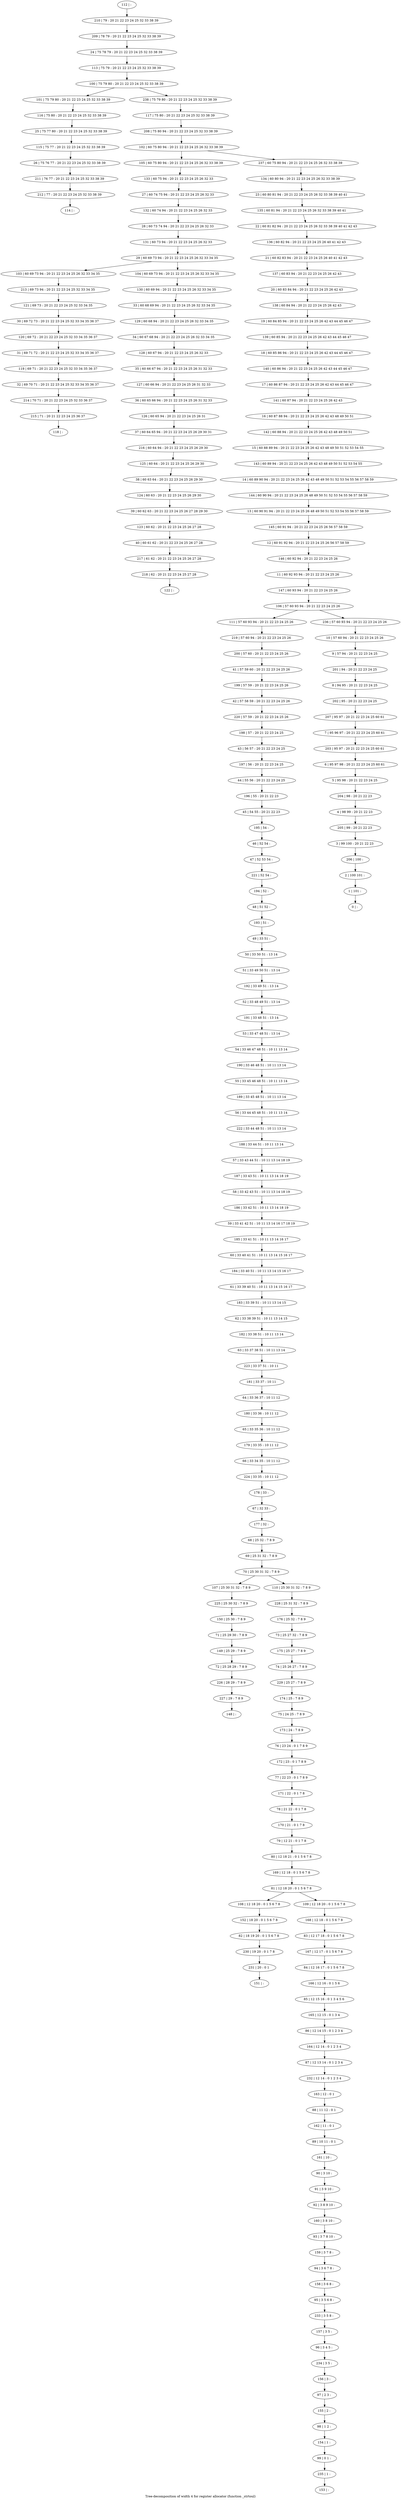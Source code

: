 digraph G {
graph [label="Tree-decomposition of width 4 for register allocator (function _strtoul)"]
0[label="0 | : "];
1[label="1 | 101 : "];
2[label="2 | 100 101 : "];
3[label="3 | 99 100 : 20 21 22 23 "];
4[label="4 | 98 99 : 20 21 22 23 "];
5[label="5 | 95 98 : 20 21 22 23 24 25 "];
6[label="6 | 95 97 98 : 20 21 22 23 24 25 60 61 "];
7[label="7 | 95 96 97 : 20 21 22 23 24 25 60 61 "];
8[label="8 | 94 95 : 20 21 22 23 24 25 "];
9[label="9 | 57 94 : 20 21 22 23 24 25 "];
10[label="10 | 57 60 94 : 20 21 22 23 24 25 26 "];
11[label="11 | 60 92 93 94 : 20 21 22 23 24 25 26 "];
12[label="12 | 60 91 92 94 : 20 21 22 23 24 25 26 56 57 58 59 "];
13[label="13 | 60 90 91 94 : 20 21 22 23 24 25 26 48 49 50 51 52 53 54 55 56 57 58 59 "];
14[label="14 | 60 89 90 94 : 20 21 22 23 24 25 26 42 43 48 49 50 51 52 53 54 55 56 57 58 59 "];
15[label="15 | 60 88 89 94 : 20 21 22 23 24 25 26 42 43 48 49 50 51 52 53 54 55 "];
16[label="16 | 60 87 88 94 : 20 21 22 23 24 25 26 42 43 48 49 50 51 "];
17[label="17 | 60 86 87 94 : 20 21 22 23 24 25 26 42 43 44 45 46 47 "];
18[label="18 | 60 85 86 94 : 20 21 22 23 24 25 26 42 43 44 45 46 47 "];
19[label="19 | 60 84 85 94 : 20 21 22 23 24 25 26 42 43 44 45 46 47 "];
20[label="20 | 60 83 84 94 : 20 21 22 23 24 25 26 42 43 "];
21[label="21 | 60 82 83 94 : 20 21 22 23 24 25 26 40 41 42 43 "];
22[label="22 | 60 81 82 94 : 20 21 22 23 24 25 26 32 33 38 39 40 41 42 43 "];
23[label="23 | 60 80 81 94 : 20 21 22 23 24 25 26 32 33 38 39 40 41 "];
24[label="24 | 75 78 79 : 20 21 22 23 24 25 32 33 38 39 "];
25[label="25 | 75 77 80 : 20 21 22 23 24 25 32 33 38 39 "];
26[label="26 | 75 76 77 : 20 21 22 23 24 25 32 33 38 39 "];
27[label="27 | 60 74 75 94 : 20 21 22 23 24 25 26 32 33 "];
28[label="28 | 60 73 74 94 : 20 21 22 23 24 25 26 32 33 "];
29[label="29 | 60 69 73 94 : 20 21 22 23 24 25 26 32 33 34 35 "];
30[label="30 | 69 72 73 : 20 21 22 23 24 25 32 33 34 35 36 37 "];
31[label="31 | 69 71 72 : 20 21 22 23 24 25 32 33 34 35 36 37 "];
32[label="32 | 69 70 71 : 20 21 22 23 24 25 32 33 34 35 36 37 "];
33[label="33 | 60 68 69 94 : 20 21 22 23 24 25 26 32 33 34 35 "];
34[label="34 | 60 67 68 94 : 20 21 22 23 24 25 26 32 33 34 35 "];
35[label="35 | 60 66 67 94 : 20 21 22 23 24 25 26 31 32 33 "];
36[label="36 | 60 65 66 94 : 20 21 22 23 24 25 26 31 32 33 "];
37[label="37 | 60 64 65 94 : 20 21 22 23 24 25 26 29 30 31 "];
38[label="38 | 60 63 64 : 20 21 22 23 24 25 26 29 30 "];
39[label="39 | 60 62 63 : 20 21 22 23 24 25 26 27 28 29 30 "];
40[label="40 | 60 61 62 : 20 21 22 23 24 25 26 27 28 "];
41[label="41 | 57 59 60 : 20 21 22 23 24 25 26 "];
42[label="42 | 57 58 59 : 20 21 22 23 24 25 26 "];
43[label="43 | 56 57 : 20 21 22 23 24 25 "];
44[label="44 | 55 56 : 20 21 22 23 24 25 "];
45[label="45 | 54 55 : 20 21 22 23 "];
46[label="46 | 52 54 : "];
47[label="47 | 52 53 54 : "];
48[label="48 | 51 52 : "];
49[label="49 | 33 51 : "];
50[label="50 | 33 50 51 : 13 14 "];
51[label="51 | 33 49 50 51 : 13 14 "];
52[label="52 | 33 48 49 51 : 13 14 "];
53[label="53 | 33 47 48 51 : 13 14 "];
54[label="54 | 33 46 47 48 51 : 10 11 13 14 "];
55[label="55 | 33 45 46 48 51 : 10 11 13 14 "];
56[label="56 | 33 44 45 48 51 : 10 11 13 14 "];
57[label="57 | 33 43 44 51 : 10 11 13 14 18 19 "];
58[label="58 | 33 42 43 51 : 10 11 13 14 18 19 "];
59[label="59 | 33 41 42 51 : 10 11 13 14 16 17 18 19 "];
60[label="60 | 33 40 41 51 : 10 11 13 14 15 16 17 "];
61[label="61 | 33 39 40 51 : 10 11 13 14 15 16 17 "];
62[label="62 | 33 38 39 51 : 10 11 13 14 15 "];
63[label="63 | 33 37 38 51 : 10 11 13 14 "];
64[label="64 | 33 36 37 : 10 11 12 "];
65[label="65 | 33 35 36 : 10 11 12 "];
66[label="66 | 33 34 35 : 10 11 12 "];
67[label="67 | 32 33 : "];
68[label="68 | 25 32 : 7 8 9 "];
69[label="69 | 25 31 32 : 7 8 9 "];
70[label="70 | 25 30 31 32 : 7 8 9 "];
71[label="71 | 25 29 30 : 7 8 9 "];
72[label="72 | 25 28 29 : 7 8 9 "];
73[label="73 | 25 27 32 : 7 8 9 "];
74[label="74 | 25 26 27 : 7 8 9 "];
75[label="75 | 24 25 : 7 8 9 "];
76[label="76 | 23 24 : 0 1 7 8 9 "];
77[label="77 | 22 23 : 0 1 7 8 9 "];
78[label="78 | 21 22 : 0 1 7 8 "];
79[label="79 | 12 21 : 0 1 7 8 "];
80[label="80 | 12 18 21 : 0 1 5 6 7 8 "];
81[label="81 | 12 18 20 : 0 1 5 6 7 8 "];
82[label="82 | 18 19 20 : 0 1 5 6 7 8 "];
83[label="83 | 12 17 18 : 0 1 5 6 7 8 "];
84[label="84 | 12 16 17 : 0 1 5 6 7 8 "];
85[label="85 | 12 15 16 : 0 1 3 4 5 6 "];
86[label="86 | 12 14 15 : 0 1 2 3 4 "];
87[label="87 | 12 13 14 : 0 1 2 3 4 "];
88[label="88 | 11 12 : 0 1 "];
89[label="89 | 10 11 : 0 1 "];
90[label="90 | 3 10 : "];
91[label="91 | 3 9 10 : "];
92[label="92 | 3 8 9 10 : "];
93[label="93 | 3 7 8 10 : "];
94[label="94 | 3 6 7 8 : "];
95[label="95 | 3 5 6 8 : "];
96[label="96 | 3 4 5 : "];
97[label="97 | 2 3 : "];
98[label="98 | 1 2 : "];
99[label="99 | 0 1 : "];
100[label="100 | 75 79 80 : 20 21 22 23 24 25 32 33 38 39 "];
101[label="101 | 75 79 80 : 20 21 22 23 24 25 32 33 38 39 "];
102[label="102 | 60 75 80 94 : 20 21 22 23 24 25 26 32 33 38 39 "];
103[label="103 | 60 69 73 94 : 20 21 22 23 24 25 26 32 33 34 35 "];
104[label="104 | 60 69 73 94 : 20 21 22 23 24 25 26 32 33 34 35 "];
105[label="105 | 60 75 80 94 : 20 21 22 23 24 25 26 32 33 38 39 "];
106[label="106 | 57 60 93 94 : 20 21 22 23 24 25 26 "];
107[label="107 | 25 30 31 32 : 7 8 9 "];
108[label="108 | 12 18 20 : 0 1 5 6 7 8 "];
109[label="109 | 12 18 20 : 0 1 5 6 7 8 "];
110[label="110 | 25 30 31 32 : 7 8 9 "];
111[label="111 | 57 60 93 94 : 20 21 22 23 24 25 26 "];
112[label="112 | : "];
113[label="113 | 75 79 : 20 21 22 23 24 25 32 33 38 39 "];
114[label="114 | : "];
115[label="115 | 75 77 : 20 21 22 23 24 25 32 33 38 39 "];
116[label="116 | 75 80 : 20 21 22 23 24 25 32 33 38 39 "];
117[label="117 | 75 80 : 20 21 22 23 24 25 32 33 38 39 "];
118[label="118 | : "];
119[label="119 | 69 71 : 20 21 22 23 24 25 32 33 34 35 36 37 "];
120[label="120 | 69 72 : 20 21 22 23 24 25 32 33 34 35 36 37 "];
121[label="121 | 69 73 : 20 21 22 23 24 25 32 33 34 35 "];
122[label="122 | : "];
123[label="123 | 60 62 : 20 21 22 23 24 25 26 27 28 "];
124[label="124 | 60 63 : 20 21 22 23 24 25 26 29 30 "];
125[label="125 | 60 64 : 20 21 22 23 24 25 26 29 30 "];
126[label="126 | 60 65 94 : 20 21 22 23 24 25 26 31 "];
127[label="127 | 60 66 94 : 20 21 22 23 24 25 26 31 32 33 "];
128[label="128 | 60 67 94 : 20 21 22 23 24 25 26 32 33 "];
129[label="129 | 60 68 94 : 20 21 22 23 24 25 26 32 33 34 35 "];
130[label="130 | 60 69 94 : 20 21 22 23 24 25 26 32 33 34 35 "];
131[label="131 | 60 73 94 : 20 21 22 23 24 25 26 32 33 "];
132[label="132 | 60 74 94 : 20 21 22 23 24 25 26 32 33 "];
133[label="133 | 60 75 94 : 20 21 22 23 24 25 26 32 33 "];
134[label="134 | 60 80 94 : 20 21 22 23 24 25 26 32 33 38 39 "];
135[label="135 | 60 81 94 : 20 21 22 23 24 25 26 32 33 38 39 40 41 "];
136[label="136 | 60 82 94 : 20 21 22 23 24 25 26 40 41 42 43 "];
137[label="137 | 60 83 94 : 20 21 22 23 24 25 26 42 43 "];
138[label="138 | 60 84 94 : 20 21 22 23 24 25 26 42 43 "];
139[label="139 | 60 85 94 : 20 21 22 23 24 25 26 42 43 44 45 46 47 "];
140[label="140 | 60 86 94 : 20 21 22 23 24 25 26 42 43 44 45 46 47 "];
141[label="141 | 60 87 94 : 20 21 22 23 24 25 26 42 43 "];
142[label="142 | 60 88 94 : 20 21 22 23 24 25 26 42 43 48 49 50 51 "];
143[label="143 | 60 89 94 : 20 21 22 23 24 25 26 42 43 48 49 50 51 52 53 54 55 "];
144[label="144 | 60 90 94 : 20 21 22 23 24 25 26 48 49 50 51 52 53 54 55 56 57 58 59 "];
145[label="145 | 60 91 94 : 20 21 22 23 24 25 26 56 57 58 59 "];
146[label="146 | 60 92 94 : 20 21 22 23 24 25 26 "];
147[label="147 | 60 93 94 : 20 21 22 23 24 25 26 "];
148[label="148 | : "];
149[label="149 | 25 29 : 7 8 9 "];
150[label="150 | 25 30 : 7 8 9 "];
151[label="151 | : "];
152[label="152 | 18 20 : 0 1 5 6 7 8 "];
153[label="153 | : "];
154[label="154 | 1 : "];
155[label="155 | 2 : "];
156[label="156 | 3 : "];
157[label="157 | 3 5 : "];
158[label="158 | 3 6 8 : "];
159[label="159 | 3 7 8 : "];
160[label="160 | 3 8 10 : "];
161[label="161 | 10 : "];
162[label="162 | 11 : 0 1 "];
163[label="163 | 12 : 0 1 "];
164[label="164 | 12 14 : 0 1 2 3 4 "];
165[label="165 | 12 15 : 0 1 3 4 "];
166[label="166 | 12 16 : 0 1 5 6 "];
167[label="167 | 12 17 : 0 1 5 6 7 8 "];
168[label="168 | 12 18 : 0 1 5 6 7 8 "];
169[label="169 | 12 18 : 0 1 5 6 7 8 "];
170[label="170 | 21 : 0 1 7 8 "];
171[label="171 | 22 : 0 1 7 8 "];
172[label="172 | 23 : 0 1 7 8 9 "];
173[label="173 | 24 : 7 8 9 "];
174[label="174 | 25 : 7 8 9 "];
175[label="175 | 25 27 : 7 8 9 "];
176[label="176 | 25 32 : 7 8 9 "];
177[label="177 | 32 : "];
178[label="178 | 33 : "];
179[label="179 | 33 35 : 10 11 12 "];
180[label="180 | 33 36 : 10 11 12 "];
181[label="181 | 33 37 : 10 11 "];
182[label="182 | 33 38 51 : 10 11 13 14 "];
183[label="183 | 33 39 51 : 10 11 13 14 15 "];
184[label="184 | 33 40 51 : 10 11 13 14 15 16 17 "];
185[label="185 | 33 41 51 : 10 11 13 14 16 17 "];
186[label="186 | 33 42 51 : 10 11 13 14 18 19 "];
187[label="187 | 33 43 51 : 10 11 13 14 18 19 "];
188[label="188 | 33 44 51 : 10 11 13 14 "];
189[label="189 | 33 45 48 51 : 10 11 13 14 "];
190[label="190 | 33 46 48 51 : 10 11 13 14 "];
191[label="191 | 33 48 51 : 13 14 "];
192[label="192 | 33 49 51 : 13 14 "];
193[label="193 | 51 : "];
194[label="194 | 52 : "];
195[label="195 | 54 : "];
196[label="196 | 55 : 20 21 22 23 "];
197[label="197 | 56 : 20 21 22 23 24 25 "];
198[label="198 | 57 : 20 21 22 23 24 25 "];
199[label="199 | 57 59 : 20 21 22 23 24 25 26 "];
200[label="200 | 57 60 : 20 21 22 23 24 25 26 "];
201[label="201 | 94 : 20 21 22 23 24 25 "];
202[label="202 | 95 : 20 21 22 23 24 25 "];
203[label="203 | 95 97 : 20 21 22 23 24 25 60 61 "];
204[label="204 | 98 : 20 21 22 23 "];
205[label="205 | 99 : 20 21 22 23 "];
206[label="206 | 100 : "];
207[label="207 | 95 97 : 20 21 22 23 24 25 60 61 "];
208[label="208 | 75 80 94 : 20 21 22 23 24 25 32 33 38 39 "];
209[label="209 | 78 79 : 20 21 22 23 24 25 32 33 38 39 "];
210[label="210 | 79 : 20 21 22 23 24 25 32 33 38 39 "];
211[label="211 | 76 77 : 20 21 22 23 24 25 32 33 38 39 "];
212[label="212 | 77 : 20 21 22 23 24 25 32 33 38 39 "];
213[label="213 | 69 73 94 : 20 21 22 23 24 25 32 33 34 35 "];
214[label="214 | 70 71 : 20 21 22 23 24 25 32 33 36 37 "];
215[label="215 | 71 : 20 21 22 23 24 25 36 37 "];
216[label="216 | 60 64 94 : 20 21 22 23 24 25 26 29 30 "];
217[label="217 | 61 62 : 20 21 22 23 24 25 26 27 28 "];
218[label="218 | 62 : 20 21 22 23 24 25 27 28 "];
219[label="219 | 57 60 94 : 20 21 22 23 24 25 26 "];
220[label="220 | 57 59 : 20 21 22 23 24 25 26 "];
221[label="221 | 52 54 : "];
222[label="222 | 33 44 48 51 : 10 11 13 14 "];
223[label="223 | 33 37 51 : 10 11 "];
224[label="224 | 33 35 : 10 11 12 "];
225[label="225 | 25 30 32 : 7 8 9 "];
226[label="226 | 28 29 : 7 8 9 "];
227[label="227 | 29 : 7 8 9 "];
228[label="228 | 25 31 32 : 7 8 9 "];
229[label="229 | 25 27 : 7 8 9 "];
230[label="230 | 19 20 : 0 1 7 8 "];
231[label="231 | 20 : 0 1 "];
232[label="232 | 12 14 : 0 1 2 3 4 "];
233[label="233 | 3 5 8 : "];
234[label="234 | 3 5 : "];
235[label="235 | 1 : "];
236[label="236 | 57 60 93 94 : 20 21 22 23 24 25 26 "];
237[label="237 | 60 75 80 94 : 20 21 22 23 24 25 26 32 33 38 39 "];
238[label="238 | 75 79 80 : 20 21 22 23 24 25 32 33 38 39 "];
46->47 ;
49->50 ;
50->51 ;
53->54 ;
68->69 ;
69->70 ;
79->80 ;
90->91 ;
91->92 ;
29->103 ;
29->104 ;
70->107 ;
81->108 ;
81->109 ;
70->110 ;
115->26 ;
25->115 ;
116->25 ;
101->116 ;
119->32 ;
31->119 ;
120->31 ;
30->120 ;
121->30 ;
123->40 ;
39->123 ;
124->39 ;
38->124 ;
125->38 ;
126->37 ;
36->126 ;
127->36 ;
35->127 ;
128->35 ;
34->128 ;
129->34 ;
33->129 ;
130->33 ;
104->130 ;
131->29 ;
28->131 ;
132->28 ;
27->132 ;
133->27 ;
105->133 ;
149->72 ;
71->149 ;
150->71 ;
152->82 ;
108->152 ;
154->99 ;
98->154 ;
155->98 ;
97->155 ;
156->97 ;
157->96 ;
158->95 ;
94->158 ;
159->94 ;
93->159 ;
160->93 ;
92->160 ;
161->90 ;
89->161 ;
162->89 ;
88->162 ;
163->88 ;
164->87 ;
86->164 ;
165->86 ;
85->165 ;
166->85 ;
84->166 ;
167->84 ;
83->167 ;
168->83 ;
109->168 ;
169->81 ;
80->169 ;
170->79 ;
78->170 ;
171->78 ;
77->171 ;
172->77 ;
76->172 ;
173->76 ;
75->173 ;
174->75 ;
175->74 ;
73->175 ;
176->73 ;
177->68 ;
67->177 ;
178->67 ;
179->66 ;
65->179 ;
180->65 ;
64->180 ;
181->64 ;
182->63 ;
62->182 ;
183->62 ;
61->183 ;
184->61 ;
60->184 ;
185->60 ;
59->185 ;
186->59 ;
58->186 ;
187->58 ;
57->187 ;
188->57 ;
189->56 ;
55->189 ;
190->55 ;
54->190 ;
191->53 ;
52->191 ;
192->52 ;
51->192 ;
193->49 ;
48->193 ;
194->48 ;
195->46 ;
45->195 ;
196->45 ;
44->196 ;
197->44 ;
43->197 ;
198->43 ;
199->42 ;
41->199 ;
200->41 ;
26->211 ;
212->114 ;
211->212 ;
213->121 ;
103->213 ;
32->214 ;
215->118 ;
214->215 ;
216->125 ;
37->216 ;
40->217 ;
218->122 ;
217->218 ;
219->200 ;
111->219 ;
220->198 ;
42->220 ;
221->194 ;
47->221 ;
222->188 ;
56->222 ;
223->181 ;
63->223 ;
224->178 ;
66->224 ;
225->150 ;
107->225 ;
72->226 ;
227->148 ;
226->227 ;
228->176 ;
110->228 ;
229->174 ;
74->229 ;
82->230 ;
231->151 ;
230->231 ;
232->163 ;
87->232 ;
233->157 ;
95->233 ;
234->156 ;
96->234 ;
235->153 ;
99->235 ;
112->210 ;
210->209 ;
209->24 ;
24->113 ;
113->100 ;
117->208 ;
208->102 ;
134->23 ;
23->135 ;
135->22 ;
22->136 ;
136->21 ;
21->137 ;
137->20 ;
20->138 ;
138->19 ;
19->139 ;
139->18 ;
18->140 ;
140->17 ;
17->141 ;
141->16 ;
16->142 ;
142->15 ;
15->143 ;
143->14 ;
14->144 ;
144->13 ;
13->145 ;
145->12 ;
12->146 ;
146->11 ;
11->147 ;
147->106 ;
10->9 ;
9->201 ;
201->8 ;
8->202 ;
202->207 ;
207->7 ;
7->203 ;
203->6 ;
6->5 ;
5->204 ;
204->4 ;
4->205 ;
205->3 ;
3->206 ;
206->2 ;
2->1 ;
1->0 ;
236->10 ;
237->134 ;
238->117 ;
106->111 ;
106->236 ;
102->105 ;
102->237 ;
100->101 ;
100->238 ;
}
